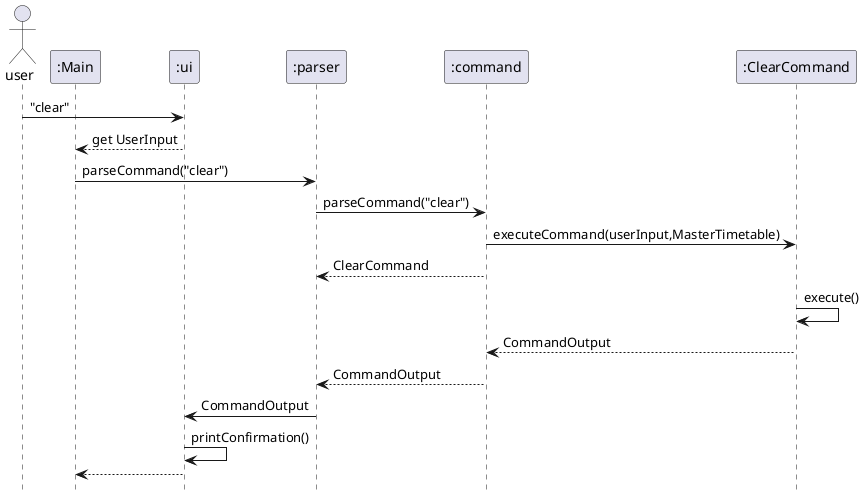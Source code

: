 @startuml
'https://plantuml.com/sequence-diagram'
hide footbox
actor user
participant ":Main"
participant ":ui"
participant ":parser"
participant ":command"
participant ":ClearCommand"



user -> ":ui" : "clear"
":ui" --> ":Main" : get UserInput
":Main" -> ":parser" : parseCommand("clear")
":parser" -> ":command" : parseCommand("clear")
":command" -> ":ClearCommand" :executeCommand(userInput,MasterTimetable)
":command" --> ":parser" : ClearCommand
":ClearCommand" -> ":ClearCommand" : execute()
":ClearCommand" --> ":command" : CommandOutput
":command" --> ":parser" : CommandOutput
":parser" -> ":ui" : CommandOutput
":ui" -> ":ui" : printConfirmation()
":ui" --> ":Main"
@enduml